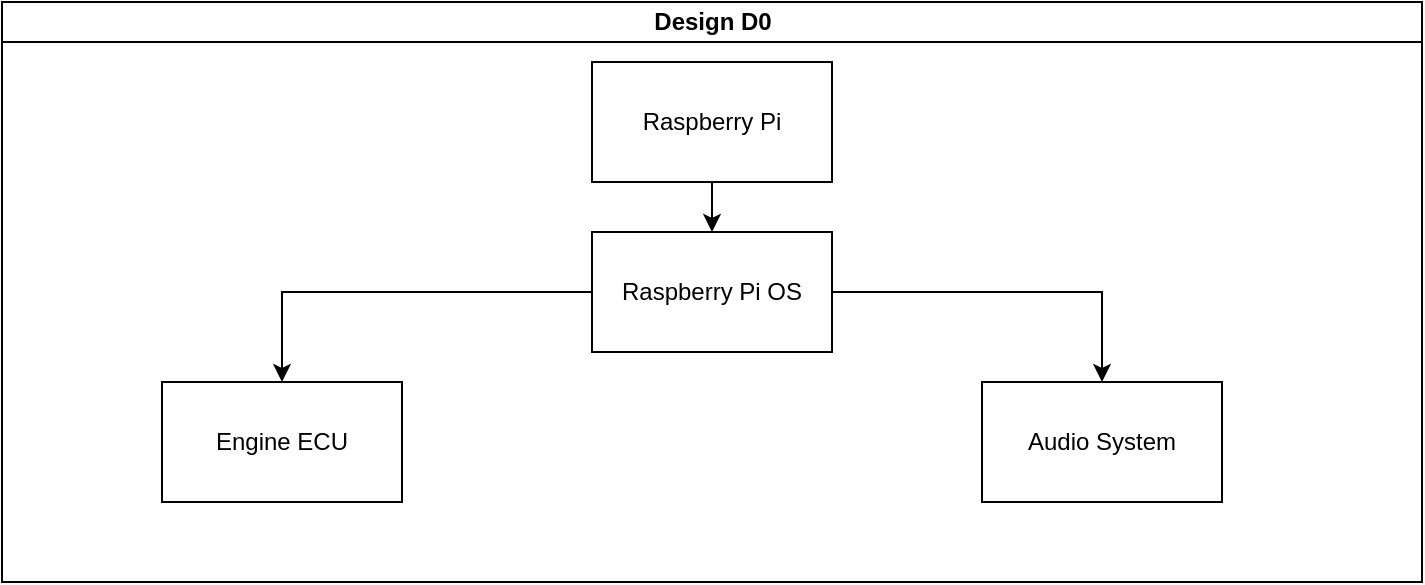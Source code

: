 <mxfile version="20.3.6" type="github">
  <diagram id="prtHgNgQTEPvFCAcTncT" name="Page-1">
    <mxGraphModel dx="1018" dy="587" grid="1" gridSize="10" guides="1" tooltips="1" connect="1" arrows="1" fold="1" page="1" pageScale="1" pageWidth="827" pageHeight="1169" math="0" shadow="0">
      <root>
        <mxCell id="0" />
        <mxCell id="1" parent="0" />
        <mxCell id="dNxyNK7c78bLwvsdeMH5-11" value="Design D0" style="swimlane;html=1;startSize=20;horizontal=1;containerType=tree;glass=0;" parent="1" vertex="1">
          <mxGeometry x="40" y="80" width="710" height="290" as="geometry" />
        </mxCell>
        <mxCell id="Rgvb1xxGz0S1u8dP_nST-5" style="edgeStyle=orthogonalEdgeStyle;rounded=0;orthogonalLoop=1;jettySize=auto;html=1;entryX=0.5;entryY=0;entryDx=0;entryDy=0;" edge="1" parent="dNxyNK7c78bLwvsdeMH5-11" source="Rgvb1xxGz0S1u8dP_nST-1" target="Rgvb1xxGz0S1u8dP_nST-4">
          <mxGeometry relative="1" as="geometry" />
        </mxCell>
        <mxCell id="Rgvb1xxGz0S1u8dP_nST-7" style="edgeStyle=orthogonalEdgeStyle;rounded=0;orthogonalLoop=1;jettySize=auto;html=1;entryX=0.5;entryY=0;entryDx=0;entryDy=0;" edge="1" parent="dNxyNK7c78bLwvsdeMH5-11" source="Rgvb1xxGz0S1u8dP_nST-1" target="Rgvb1xxGz0S1u8dP_nST-3">
          <mxGeometry relative="1" as="geometry" />
        </mxCell>
        <mxCell id="Rgvb1xxGz0S1u8dP_nST-1" value="Raspberry Pi OS" style="rounded=0;whiteSpace=wrap;html=1;" vertex="1" parent="dNxyNK7c78bLwvsdeMH5-11">
          <mxGeometry x="295" y="115" width="120" height="60" as="geometry" />
        </mxCell>
        <mxCell id="Rgvb1xxGz0S1u8dP_nST-4" value="Engine ECU" style="rounded=0;whiteSpace=wrap;html=1;" vertex="1" parent="dNxyNK7c78bLwvsdeMH5-11">
          <mxGeometry x="80" y="190" width="120" height="60" as="geometry" />
        </mxCell>
        <mxCell id="Rgvb1xxGz0S1u8dP_nST-3" value="Audio System" style="rounded=0;whiteSpace=wrap;html=1;" vertex="1" parent="dNxyNK7c78bLwvsdeMH5-11">
          <mxGeometry x="490" y="190" width="120" height="60" as="geometry" />
        </mxCell>
        <mxCell id="Rgvb1xxGz0S1u8dP_nST-9" style="edgeStyle=orthogonalEdgeStyle;rounded=0;orthogonalLoop=1;jettySize=auto;html=1;entryX=0.5;entryY=0;entryDx=0;entryDy=0;" edge="1" parent="dNxyNK7c78bLwvsdeMH5-11" source="Rgvb1xxGz0S1u8dP_nST-8" target="Rgvb1xxGz0S1u8dP_nST-1">
          <mxGeometry relative="1" as="geometry" />
        </mxCell>
        <mxCell id="Rgvb1xxGz0S1u8dP_nST-8" value="Raspberry Pi" style="rounded=0;whiteSpace=wrap;html=1;" vertex="1" parent="dNxyNK7c78bLwvsdeMH5-11">
          <mxGeometry x="295" y="30" width="120" height="60" as="geometry" />
        </mxCell>
      </root>
    </mxGraphModel>
  </diagram>
</mxfile>
